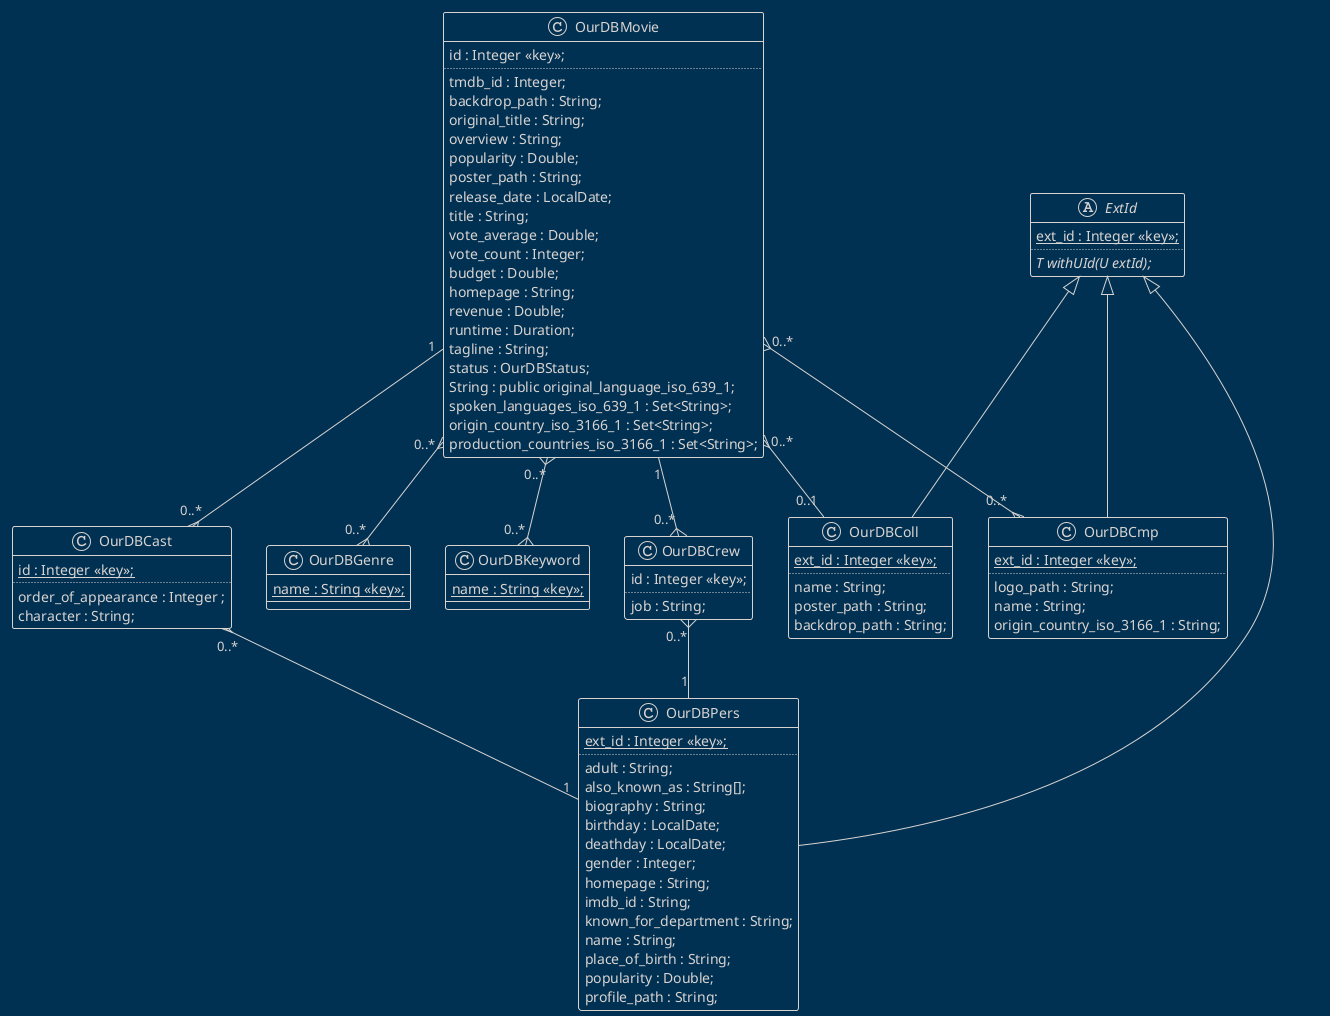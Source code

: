 @startuml
!theme blueprint

class OurDBMovie
{
    id : Integer <<key>>;
    ..
    tmdb_id : Integer;
    backdrop_path : String;
    original_title : String;
    overview : String;
    popularity : Double;
    poster_path : String;
    release_date : LocalDate;
    title : String;
    vote_average : Double;
    vote_count : Integer;
    budget : Double;
    homepage : String;
    revenue : Double;
    runtime : Duration;
    tagline : String;
    status : OurDBStatus;
    String : public original_language_iso_639_1;
    spoken_languages_iso_639_1 : Set<String>;
    origin_country_iso_3166_1 : Set<String>;
    production_countries_iso_3166_1 : Set<String>;
}

OurDBMovie "0..*" }--{ "0..*" OurDBGenre
OurDBMovie "0..*" }--{ "0..*" OurDBKeyword
OurDBMovie "1" --{ "0..*" OurDBCast
OurDBMovie "1" --{ "0..*" OurDBCrew
OurDBMovie "0..*" }--{ "0..*" OurDBCmp
OurDBMovie "0..*" }-- "0..1" OurDBColl
OurDBCrew "0..*" }-- "1" OurDBPers
OurDBCast "0..*" }-- "1" OurDBPers

class OurDBCrew
{
    id : Integer <<key>>;
    ..
    job : String;
}

class OurDBCast
{
    {static} id : Integer <<key>>;
    ..
    order_of_appearance : Integer ;
    character : String;
}

class OurDBPers extends ExtId<OurDBPers, Integer>
{
    {static} ext_id : Integer <<key>>;
    ..
    adult : String;
    also_known_as : String[];
    biography : String;
    birthday : LocalDate;
    deathday : LocalDate;
    gender : Integer;
    homepage : String;
    imdb_id : String;
    known_for_department : String;
    name : String;
    place_of_birth : String;
    popularity : Double;
    profile_path : String;
}

class OurDBGenre
{
    {static} name : String <<key>>;
}

class OurDBKeyword
{
    {static} name : String <<key>>;
}

class OurDBColl extends ExtId<OurDBColl, Integer>
{
    {static} ext_id : Integer <<key>>;
    ..
    name : String;
    poster_path : String;
    backdrop_path : String;
}

class OurDBCmp extends ExtId<OurDBCmp, Integer>
{
    {static} ext_id : Integer <<key>>;
    ..
    logo_path : String;
    name : String;
    origin_country_iso_3166_1 : String;
}

abstract class ExtId
{
    {static} ext_id : Integer <<key>>;
    ..
    {abstract} T withUId(U extId);
}

@enduml






















